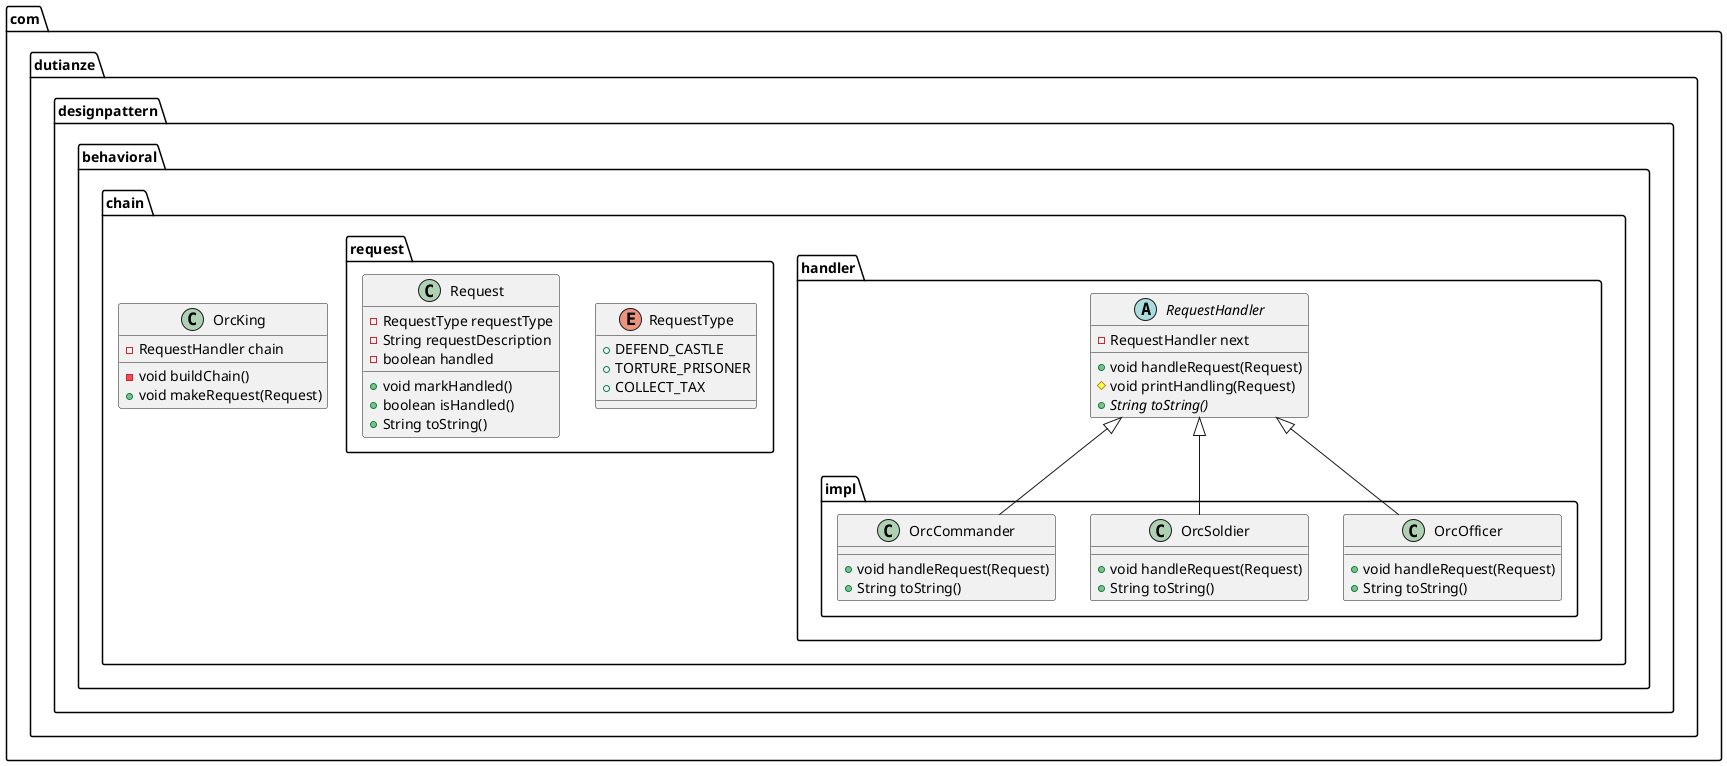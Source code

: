 @startuml
class com.dutianze.designpattern.behavioral.chain.OrcKing {
- RequestHandler chain
- void buildChain()
+ void makeRequest(Request)
}
abstract class com.dutianze.designpattern.behavioral.chain.handler.RequestHandler {
- RequestHandler next
+ void handleRequest(Request)
# void printHandling(Request)
+ {abstract}String toString()
}
class com.dutianze.designpattern.behavioral.chain.handler.impl.OrcOfficer {
+ void handleRequest(Request)
+ String toString()
}
class com.dutianze.designpattern.behavioral.chain.handler.impl.OrcSoldier {
+ void handleRequest(Request)
+ String toString()
}
class com.dutianze.designpattern.behavioral.chain.handler.impl.OrcCommander {
+ void handleRequest(Request)
+ String toString()
}
enum com.dutianze.designpattern.behavioral.chain.request.RequestType {
+  DEFEND_CASTLE
+  TORTURE_PRISONER
+  COLLECT_TAX
}
class com.dutianze.designpattern.behavioral.chain.request.Request {
- RequestType requestType
- String requestDescription
- boolean handled
+ void markHandled()
+ boolean isHandled()
+ String toString()
}


com.dutianze.designpattern.behavioral.chain.handler.RequestHandler <|-- com.dutianze.designpattern.behavioral.chain.handler.impl.OrcOfficer
com.dutianze.designpattern.behavioral.chain.handler.RequestHandler <|-- com.dutianze.designpattern.behavioral.chain.handler.impl.OrcSoldier
com.dutianze.designpattern.behavioral.chain.handler.RequestHandler <|-- com.dutianze.designpattern.behavioral.chain.handler.impl.OrcCommander
@enduml